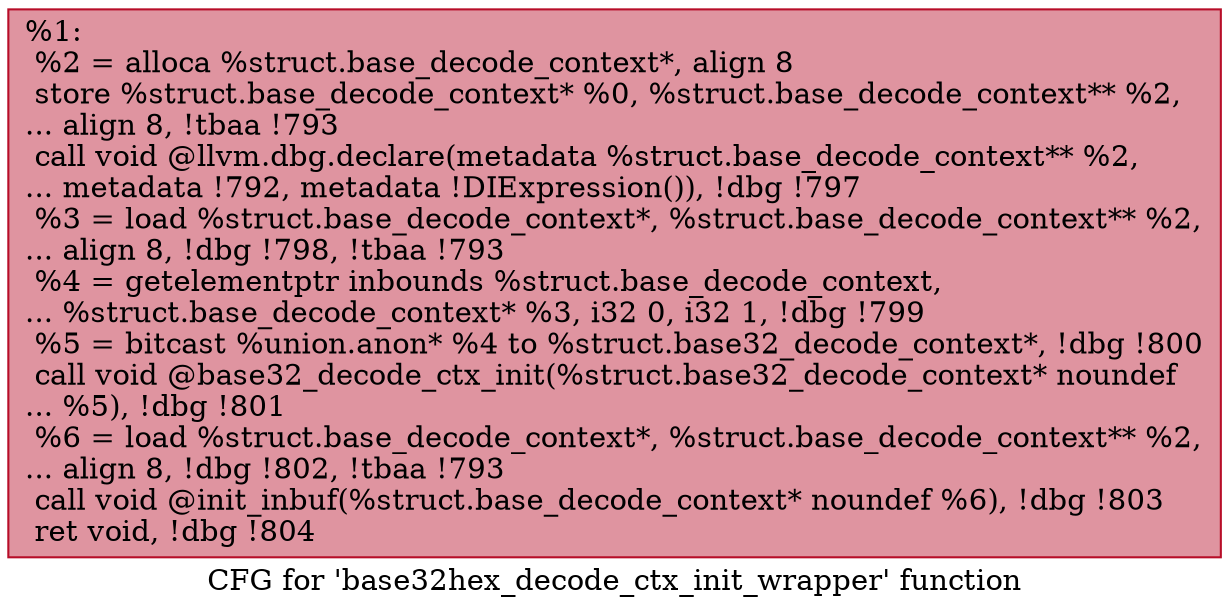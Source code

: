 digraph "CFG for 'base32hex_decode_ctx_init_wrapper' function" {
	label="CFG for 'base32hex_decode_ctx_init_wrapper' function";

	Node0xdc4370 [shape=record,color="#b70d28ff", style=filled, fillcolor="#b70d2870",label="{%1:\l  %2 = alloca %struct.base_decode_context*, align 8\l  store %struct.base_decode_context* %0, %struct.base_decode_context** %2,\l... align 8, !tbaa !793\l  call void @llvm.dbg.declare(metadata %struct.base_decode_context** %2,\l... metadata !792, metadata !DIExpression()), !dbg !797\l  %3 = load %struct.base_decode_context*, %struct.base_decode_context** %2,\l... align 8, !dbg !798, !tbaa !793\l  %4 = getelementptr inbounds %struct.base_decode_context,\l... %struct.base_decode_context* %3, i32 0, i32 1, !dbg !799\l  %5 = bitcast %union.anon* %4 to %struct.base32_decode_context*, !dbg !800\l  call void @base32_decode_ctx_init(%struct.base32_decode_context* noundef\l... %5), !dbg !801\l  %6 = load %struct.base_decode_context*, %struct.base_decode_context** %2,\l... align 8, !dbg !802, !tbaa !793\l  call void @init_inbuf(%struct.base_decode_context* noundef %6), !dbg !803\l  ret void, !dbg !804\l}"];
}
